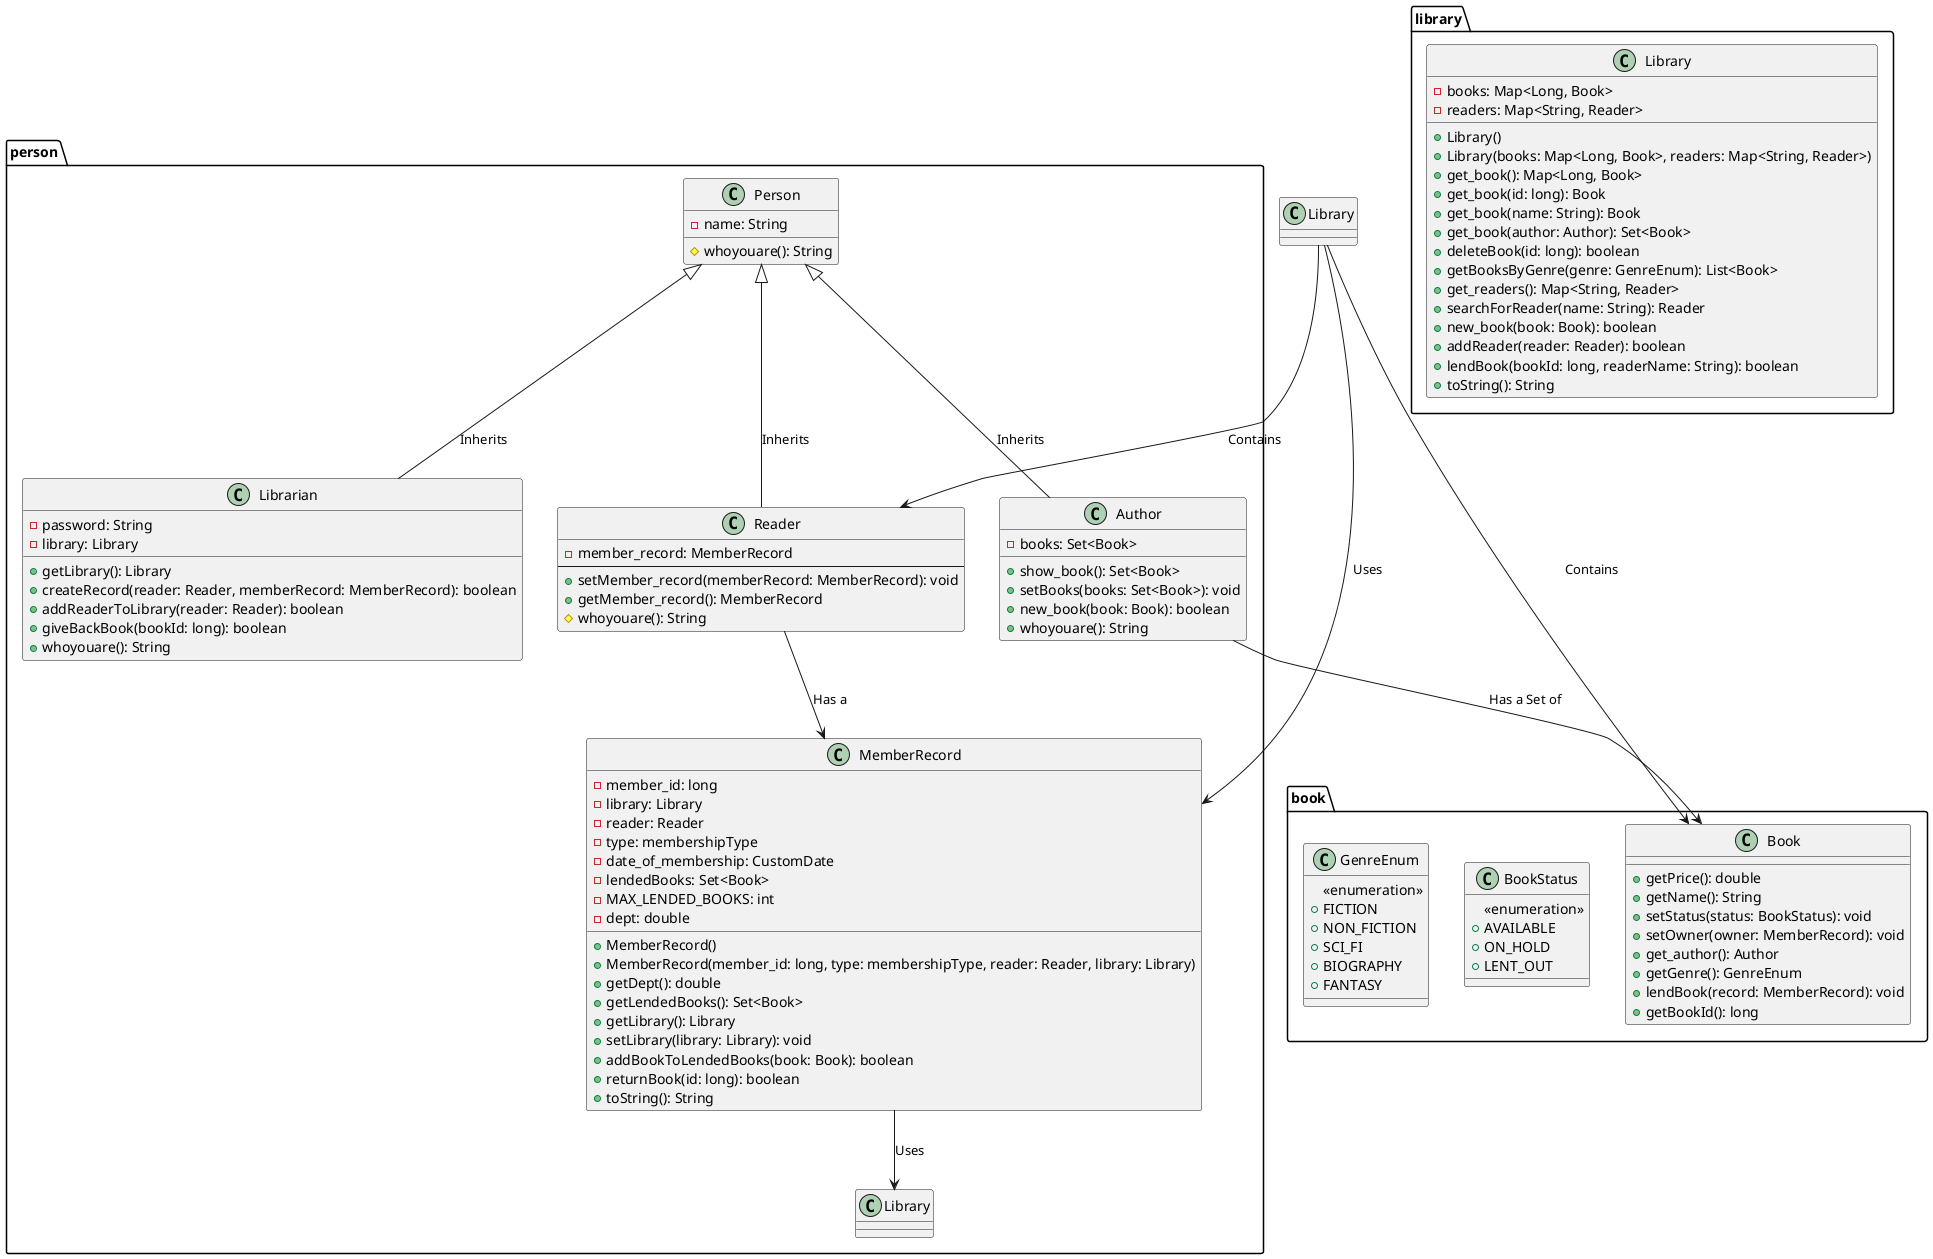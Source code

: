 @startuml
package person {

    class Person {
        - name: String
        # whoyouare(): String
    }

    class Reader {
        - member_record: MemberRecord
        ---
        + setMember_record(memberRecord: MemberRecord): void
        + getMember_record(): MemberRecord
        # whoyouare(): String
    }

    class Author {
        - books: Set<Book>
        + show_book(): Set<Book>
        + setBooks(books: Set<Book>): void
        + new_book(book: Book): boolean
        + whoyouare(): String
    }

    class Librarian {
        - password: String
        - library: Library
        + getLibrary(): Library
        + createRecord(reader: Reader, memberRecord: MemberRecord): boolean
        + addReaderToLibrary(reader: Reader): boolean
        + giveBackBook(bookId: long): boolean
        + whoyouare(): String
    }

    class MemberRecord {
        - member_id: long
        - library: Library
        - reader: Reader
        - type: membershipType
        - date_of_membership: CustomDate
        - lendedBooks: Set<Book>
        - MAX_LENDED_BOOKS: int
        - dept: double
        + MemberRecord()
        + MemberRecord(member_id: long, type: membershipType, reader: Reader, library: Library)
        + getDept(): double
        + getLendedBooks(): Set<Book>
        + getLibrary(): Library
        + setLibrary(library: Library): void
        + addBookToLendedBooks(book: Book): boolean
        + returnBook(id: long): boolean
        + toString(): String
    }

    Person <|-- Author  : Inherits
    Person <|-- Reader  : Inherits
    Person <|-- Librarian  : Inherits
    Reader --> MemberRecord : Has a
    MemberRecord --> Library : Uses
}

package book {
    class Book {
        + getPrice(): double
        + getName(): String
        + setStatus(status: BookStatus): void
        + setOwner(owner: MemberRecord): void
        + get_author(): Author
        + getGenre(): GenreEnum
        + lendBook(record: MemberRecord): void
        + getBookId(): long
    }

    class BookStatus {
        <<enumeration>>
        + AVAILABLE
        + ON_HOLD
        + LENT_OUT
    }

    class GenreEnum {
        <<enumeration>>
        + FICTION
        + NON_FICTION
        + SCI_FI
        + BIOGRAPHY
        + FANTASY
    }
}

package library {
    class Library {
        - books: Map<Long, Book>
        - readers: Map<String, Reader>
        + Library()
        + Library(books: Map<Long, Book>, readers: Map<String, Reader>)
        + get_book(): Map<Long, Book>
        + get_book(id: long): Book
        + get_book(name: String): Book
        + get_book(author: Author): Set<Book>
        + deleteBook(id: long): boolean
        + getBooksByGenre(genre: GenreEnum): List<Book>
        + get_readers(): Map<String, Reader>
        + searchForReader(name: String): Reader
        + new_book(book: Book): boolean
        + addReader(reader: Reader): boolean
        + lendBook(bookId: long, readerName: String): boolean
        + toString(): String
    }
}

Author --> Book : Has a Set of
Library --> Book : Contains
Library --> Reader : Contains
Library --> MemberRecord : Uses
@enduml
